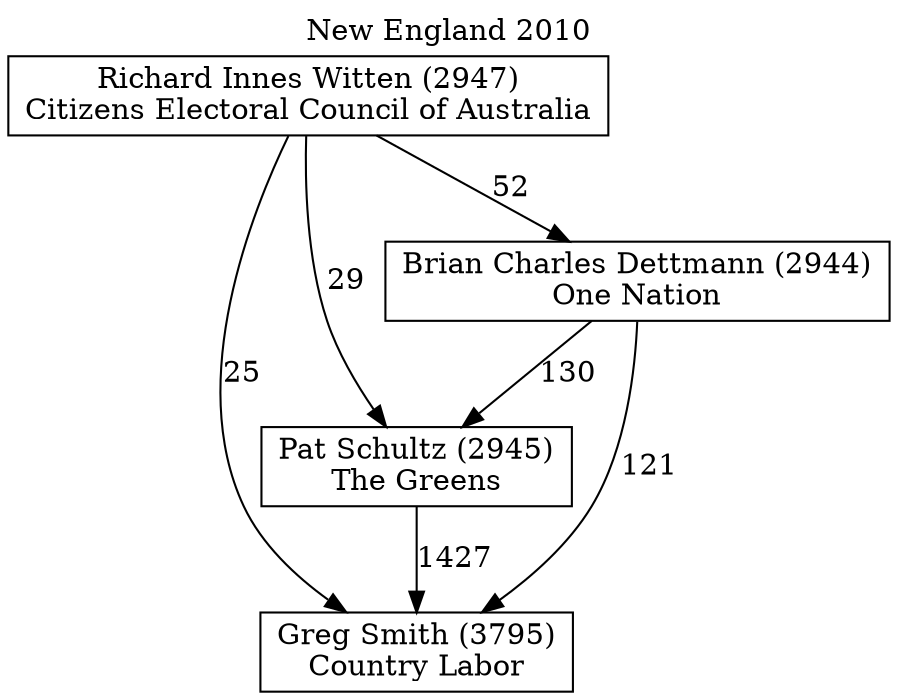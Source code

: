 // House preference flow
digraph "Greg Smith (3795)_New England_2010" {
	graph [label="New England 2010" labelloc=t mclimit=10]
	node [shape=box]
	"Greg Smith (3795)" [label="Greg Smith (3795)
Country Labor"]
	"Pat Schultz (2945)" [label="Pat Schultz (2945)
The Greens"]
	"Brian Charles Dettmann (2944)" [label="Brian Charles Dettmann (2944)
One Nation"]
	"Richard Innes Witten (2947)" [label="Richard Innes Witten (2947)
Citizens Electoral Council of Australia"]
	"Pat Schultz (2945)" -> "Greg Smith (3795)" [label=1427]
	"Brian Charles Dettmann (2944)" -> "Pat Schultz (2945)" [label=130]
	"Richard Innes Witten (2947)" -> "Brian Charles Dettmann (2944)" [label=52]
	"Brian Charles Dettmann (2944)" -> "Greg Smith (3795)" [label=121]
	"Richard Innes Witten (2947)" -> "Greg Smith (3795)" [label=25]
	"Richard Innes Witten (2947)" -> "Pat Schultz (2945)" [label=29]
}
